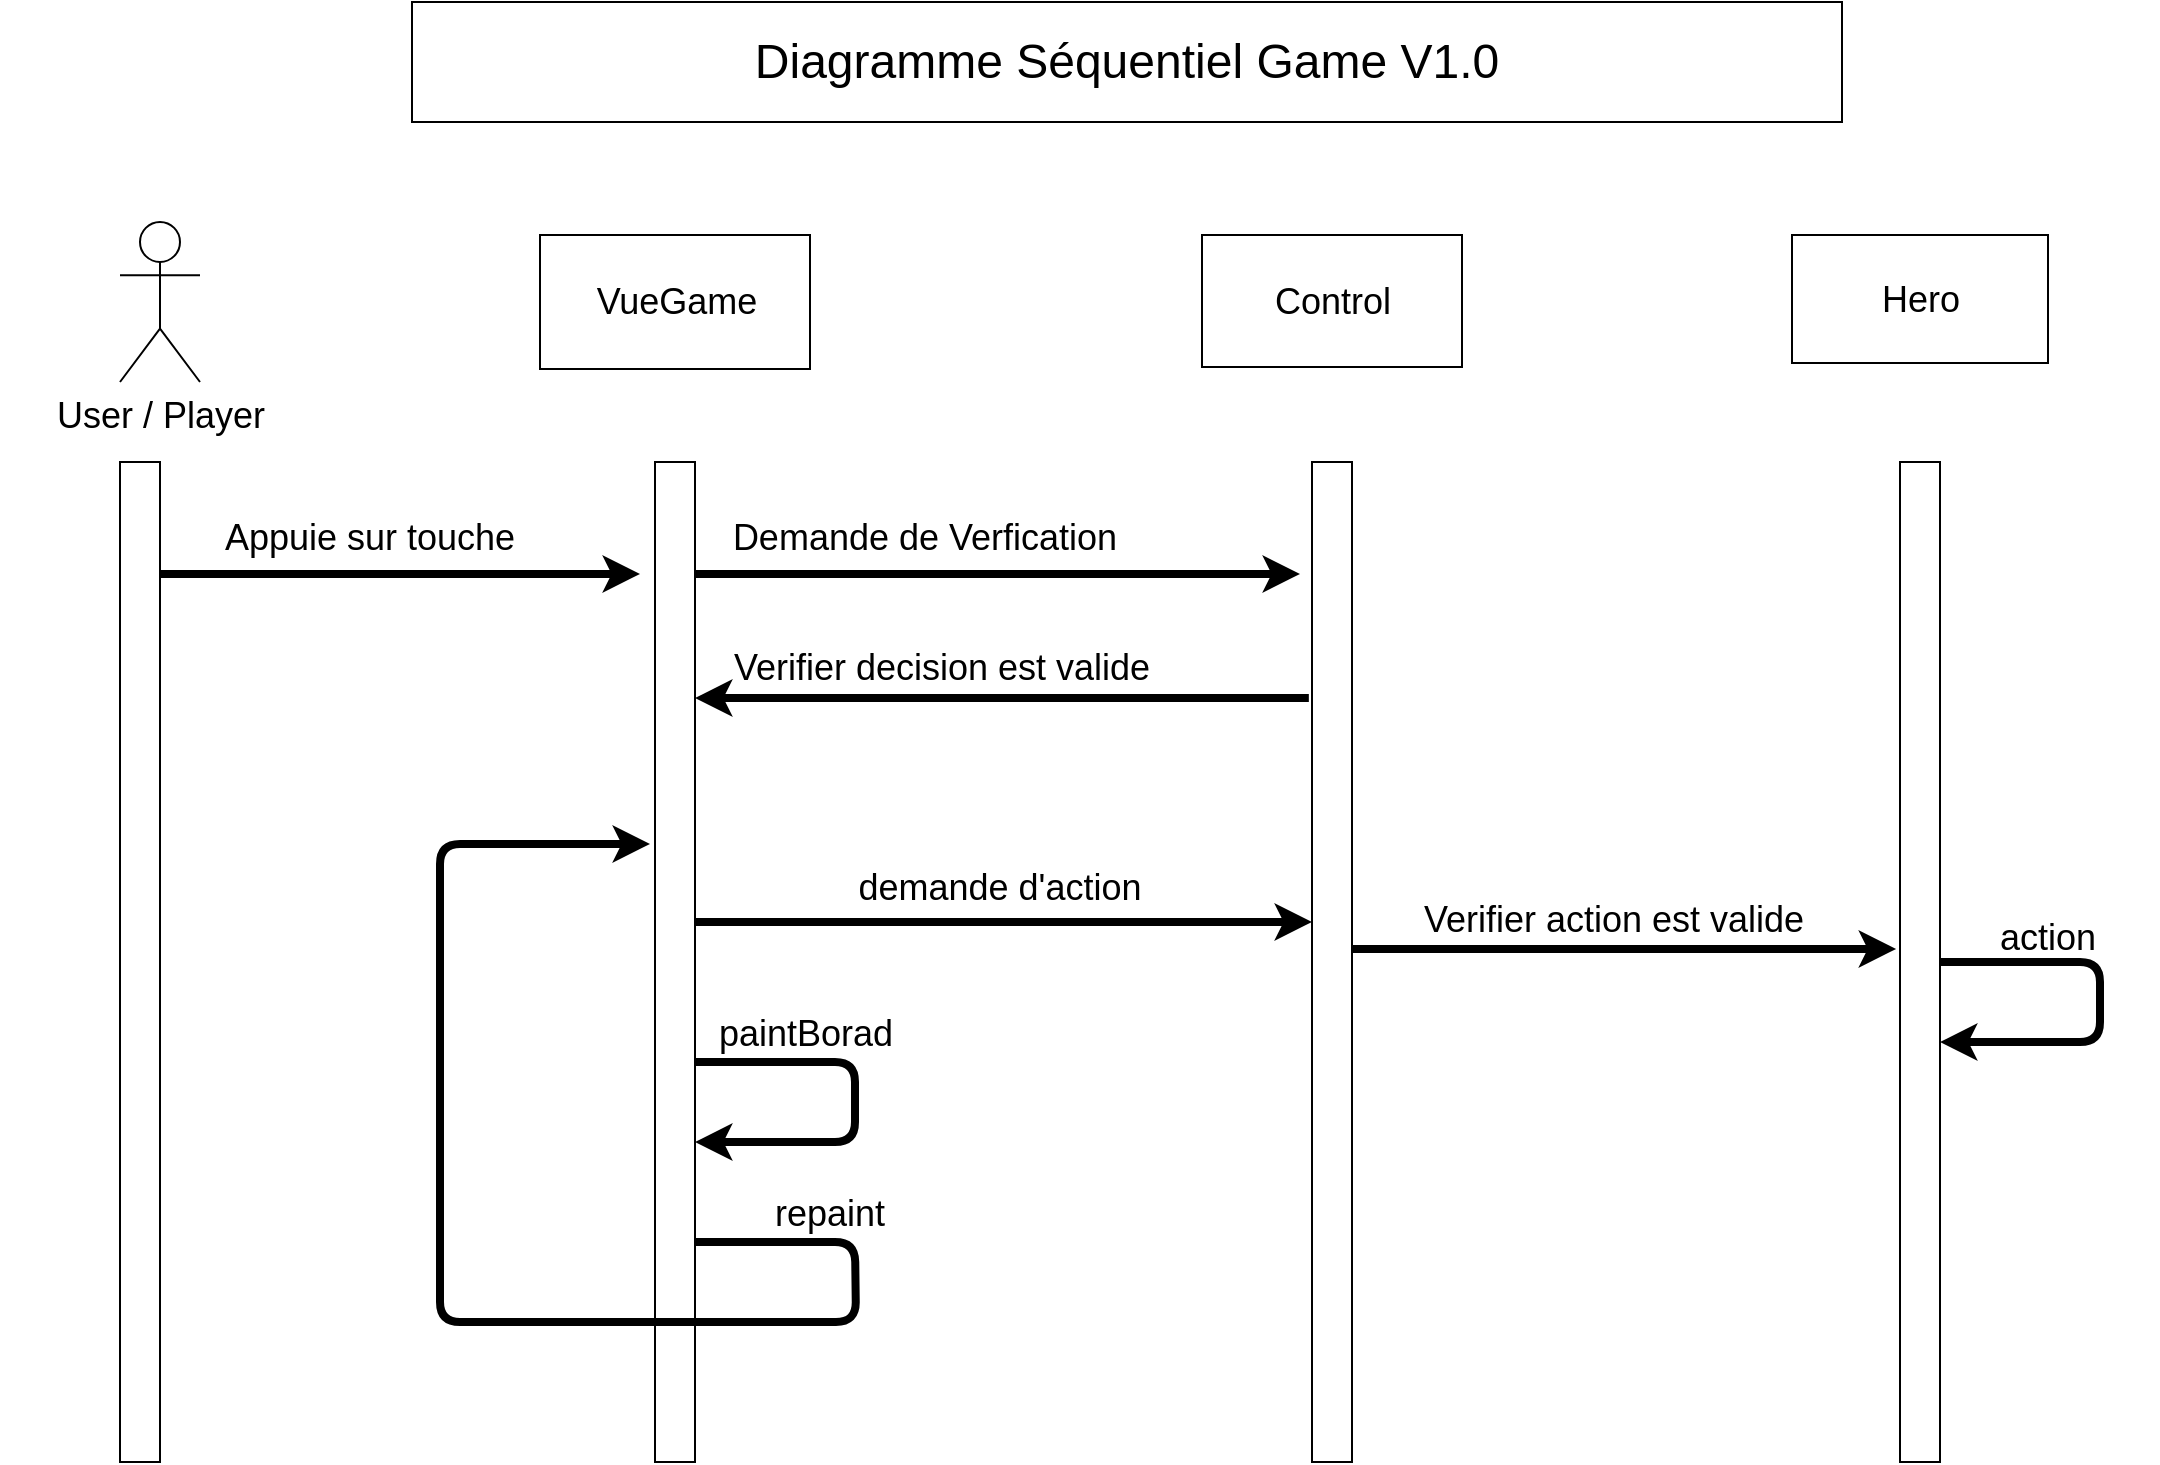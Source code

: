 <mxfile version="12.2.0" type="device" pages="1"><diagram id="mCuvI0lOj3TtHvebkdfu" name="Page-1"><mxGraphModel dx="1494" dy="739" grid="1" gridSize="10" guides="1" tooltips="1" connect="1" arrows="1" fold="1" page="1" pageScale="1" pageWidth="1169" pageHeight="827" math="0" shadow="0"><root><mxCell id="0"/><mxCell id="1" parent="0"/><mxCell id="Ocw_zW_ORRj3Kj7T5yub-1" value="&lt;font style=&quot;font-size: 24px&quot;&gt;Diagramme Séquentiel Game V1.0&lt;/font&gt;" style="rounded=0;whiteSpace=wrap;html=1;" vertex="1" parent="1"><mxGeometry x="226" y="20" width="715" height="60" as="geometry"/></mxCell><mxCell id="Ocw_zW_ORRj3Kj7T5yub-2" value="&lt;font style=&quot;font-size: 18px&quot;&gt;User / Player&lt;/font&gt;" style="shape=umlActor;verticalLabelPosition=bottom;labelBackgroundColor=#ffffff;verticalAlign=top;html=1;" vertex="1" parent="1"><mxGeometry x="80" y="130" width="40" height="80" as="geometry"/></mxCell><mxCell id="Ocw_zW_ORRj3Kj7T5yub-5" value="&lt;font style=&quot;font-size: 18px&quot;&gt;Control&lt;/font&gt;" style="html=1;" vertex="1" parent="1"><mxGeometry x="621" y="136.5" width="130" height="66" as="geometry"/></mxCell><mxCell id="Ocw_zW_ORRj3Kj7T5yub-6" value="&lt;font style=&quot;font-size: 18px&quot;&gt;VueGame&lt;/font&gt;" style="html=1;" vertex="1" parent="1"><mxGeometry x="290" y="136.5" width="135" height="67" as="geometry"/></mxCell><mxCell id="Ocw_zW_ORRj3Kj7T5yub-9" value="" style="html=1;points=[];perimeter=orthogonalPerimeter;" vertex="1" parent="1"><mxGeometry x="80" y="250" width="20" height="500" as="geometry"/></mxCell><mxCell id="Ocw_zW_ORRj3Kj7T5yub-33" value="&lt;font style=&quot;font-size: 18px&quot;&gt;repaint&lt;/font&gt;" style="text;html=1;strokeColor=none;fillColor=none;align=center;verticalAlign=middle;whiteSpace=wrap;rounded=0;" vertex="1" parent="1"><mxGeometry x="400" y="616" width="70" height="20" as="geometry"/></mxCell><mxCell id="Ocw_zW_ORRj3Kj7T5yub-56" value="&lt;font style=&quot;font-size: 18px&quot;&gt;Hero&lt;/font&gt;" style="html=1;" vertex="1" parent="1"><mxGeometry x="916" y="136.5" width="128" height="64" as="geometry"/></mxCell><mxCell id="Ocw_zW_ORRj3Kj7T5yub-59" value="&lt;font style=&quot;font-size: 18px&quot;&gt;Appuie sur touche&lt;/font&gt;" style="text;html=1;strokeColor=none;fillColor=none;align=center;verticalAlign=middle;whiteSpace=wrap;rounded=0;" vertex="1" parent="1"><mxGeometry x="20" y="250" width="370" height="75" as="geometry"/></mxCell><mxCell id="Ocw_zW_ORRj3Kj7T5yub-60" value="&lt;font style=&quot;font-size: 18px&quot;&gt;Verifier decision est valide&lt;/font&gt;" style="text;html=1;strokeColor=none;fillColor=none;align=center;verticalAlign=middle;whiteSpace=wrap;rounded=0;" vertex="1" parent="1"><mxGeometry x="306" y="315" width="370" height="75" as="geometry"/></mxCell><mxCell id="Ocw_zW_ORRj3Kj7T5yub-66" value="&lt;font style=&quot;font-size: 18px&quot;&gt;Demande de Verfication&amp;nbsp;&lt;/font&gt;" style="text;html=1;strokeColor=none;fillColor=none;align=center;verticalAlign=middle;whiteSpace=wrap;rounded=0;" vertex="1" parent="1"><mxGeometry x="300" y="250" width="370" height="75" as="geometry"/></mxCell><mxCell id="Ocw_zW_ORRj3Kj7T5yub-67" value="&lt;font style=&quot;font-size: 18px&quot;&gt;demande d'action&lt;/font&gt;" style="text;html=1;strokeColor=none;fillColor=none;align=center;verticalAlign=middle;whiteSpace=wrap;rounded=0;" vertex="1" parent="1"><mxGeometry x="335" y="425" width="370" height="75" as="geometry"/></mxCell><mxCell id="Ocw_zW_ORRj3Kj7T5yub-68" value="&lt;font style=&quot;font-size: 18px&quot;&gt;Verifier action est valide&lt;/font&gt;" style="text;html=1;strokeColor=none;fillColor=none;align=center;verticalAlign=middle;whiteSpace=wrap;rounded=0;" vertex="1" parent="1"><mxGeometry x="730" y="458" width="194" height="42" as="geometry"/></mxCell><mxCell id="Ocw_zW_ORRj3Kj7T5yub-69" value="&lt;font style=&quot;font-size: 18px&quot;&gt;action&lt;/font&gt;" style="text;html=1;strokeColor=none;fillColor=none;align=center;verticalAlign=middle;whiteSpace=wrap;rounded=0;" vertex="1" parent="1"><mxGeometry x="989" y="470" width="110" height="35" as="geometry"/></mxCell><mxCell id="Ocw_zW_ORRj3Kj7T5yub-70" value="" style="endArrow=classic;html=1;strokeWidth=4;" edge="1" parent="1" source="Ocw_zW_ORRj3Kj7T5yub-81"><mxGeometry width="50" height="50" relative="1" as="geometry"><mxPoint x="357.5" y="310" as="sourcePoint"/><mxPoint x="670" y="306" as="targetPoint"/><Array as="points"/></mxGeometry></mxCell><mxCell id="Ocw_zW_ORRj3Kj7T5yub-71" value="" style="endArrow=classic;html=1;strokeWidth=4;" edge="1" parent="1" source="Ocw_zW_ORRj3Kj7T5yub-9"><mxGeometry width="50" height="50" relative="1" as="geometry"><mxPoint x="250" y="747" as="sourcePoint"/><mxPoint x="340" y="306" as="targetPoint"/><Array as="points"/></mxGeometry></mxCell><mxCell id="Ocw_zW_ORRj3Kj7T5yub-79" value="&lt;font style=&quot;font-size: 18px&quot;&gt;paintBorad&lt;/font&gt;" style="text;html=1;strokeColor=none;fillColor=none;align=center;verticalAlign=middle;whiteSpace=wrap;rounded=0;" vertex="1" parent="1"><mxGeometry x="368" y="521" width="110" height="30" as="geometry"/></mxCell><mxCell id="Ocw_zW_ORRj3Kj7T5yub-81" value="" style="html=1;points=[];perimeter=orthogonalPerimeter;" vertex="1" parent="1"><mxGeometry x="347.5" y="250" width="20" height="500" as="geometry"/></mxCell><mxCell id="Ocw_zW_ORRj3Kj7T5yub-82" value="" style="html=1;points=[];perimeter=orthogonalPerimeter;" vertex="1" parent="1"><mxGeometry x="970" y="250" width="20" height="500" as="geometry"/></mxCell><mxCell id="Ocw_zW_ORRj3Kj7T5yub-83" value="" style="html=1;points=[];perimeter=orthogonalPerimeter;" vertex="1" parent="1"><mxGeometry x="676" y="250" width="20" height="500" as="geometry"/></mxCell><mxCell id="Ocw_zW_ORRj3Kj7T5yub-84" value="" style="endArrow=classic;html=1;strokeWidth=4;exitX=-0.079;exitY=0.344;exitDx=0;exitDy=0;exitPerimeter=0;" edge="1" parent="1"><mxGeometry width="50" height="50" relative="1" as="geometry"><mxPoint x="674.42" y="368" as="sourcePoint"/><mxPoint x="367.5" y="368" as="targetPoint"/><Array as="points"/></mxGeometry></mxCell><mxCell id="Ocw_zW_ORRj3Kj7T5yub-85" value="" style="endArrow=classic;html=1;strokeWidth=4;" edge="1" parent="1"><mxGeometry width="50" height="50" relative="1" as="geometry"><mxPoint x="367.5" y="480" as="sourcePoint"/><mxPoint x="676" y="480" as="targetPoint"/><Array as="points"/></mxGeometry></mxCell><mxCell id="Ocw_zW_ORRj3Kj7T5yub-87" value="" style="endArrow=classic;html=1;strokeWidth=4;entryX=-0.097;entryY=0.457;entryDx=0;entryDy=0;entryPerimeter=0;" edge="1" parent="1"><mxGeometry width="50" height="50" relative="1" as="geometry"><mxPoint x="696" y="493.5" as="sourcePoint"/><mxPoint x="968.06" y="493.5" as="targetPoint"/><Array as="points"/></mxGeometry></mxCell><mxCell id="Ocw_zW_ORRj3Kj7T5yub-88" value="" style="endArrow=classic;html=1;strokeWidth=4;" edge="1" parent="1" target="Ocw_zW_ORRj3Kj7T5yub-82"><mxGeometry width="50" height="50" relative="1" as="geometry"><mxPoint x="990" y="500" as="sourcePoint"/><mxPoint x="990" y="571" as="targetPoint"/><Array as="points"><mxPoint x="1070" y="500"/><mxPoint x="1070" y="540"/></Array></mxGeometry></mxCell><mxCell id="Ocw_zW_ORRj3Kj7T5yub-90" value="" style="endArrow=classic;html=1;strokeWidth=4;" edge="1" parent="1" source="Ocw_zW_ORRj3Kj7T5yub-81" target="Ocw_zW_ORRj3Kj7T5yub-81"><mxGeometry width="50" height="50" relative="1" as="geometry"><mxPoint x="367.5" y="550" as="sourcePoint"/><mxPoint x="367.5" y="590" as="targetPoint"/><Array as="points"><mxPoint x="447.5" y="550"/><mxPoint x="447.5" y="590"/></Array></mxGeometry></mxCell><mxCell id="Ocw_zW_ORRj3Kj7T5yub-92" value="" style="endArrow=classic;html=1;strokeWidth=4;entryX=-0.125;entryY=0.382;entryDx=0;entryDy=0;entryPerimeter=0;" edge="1" parent="1" source="Ocw_zW_ORRj3Kj7T5yub-81" target="Ocw_zW_ORRj3Kj7T5yub-81"><mxGeometry width="50" height="50" relative="1" as="geometry"><mxPoint x="367.5" y="640.0" as="sourcePoint"/><mxPoint x="210" y="406.0" as="targetPoint"/><Array as="points"><mxPoint x="447.5" y="640"/><mxPoint x="448" y="680"/><mxPoint x="240" y="680"/><mxPoint x="240" y="441"/></Array></mxGeometry></mxCell></root></mxGraphModel></diagram></mxfile>